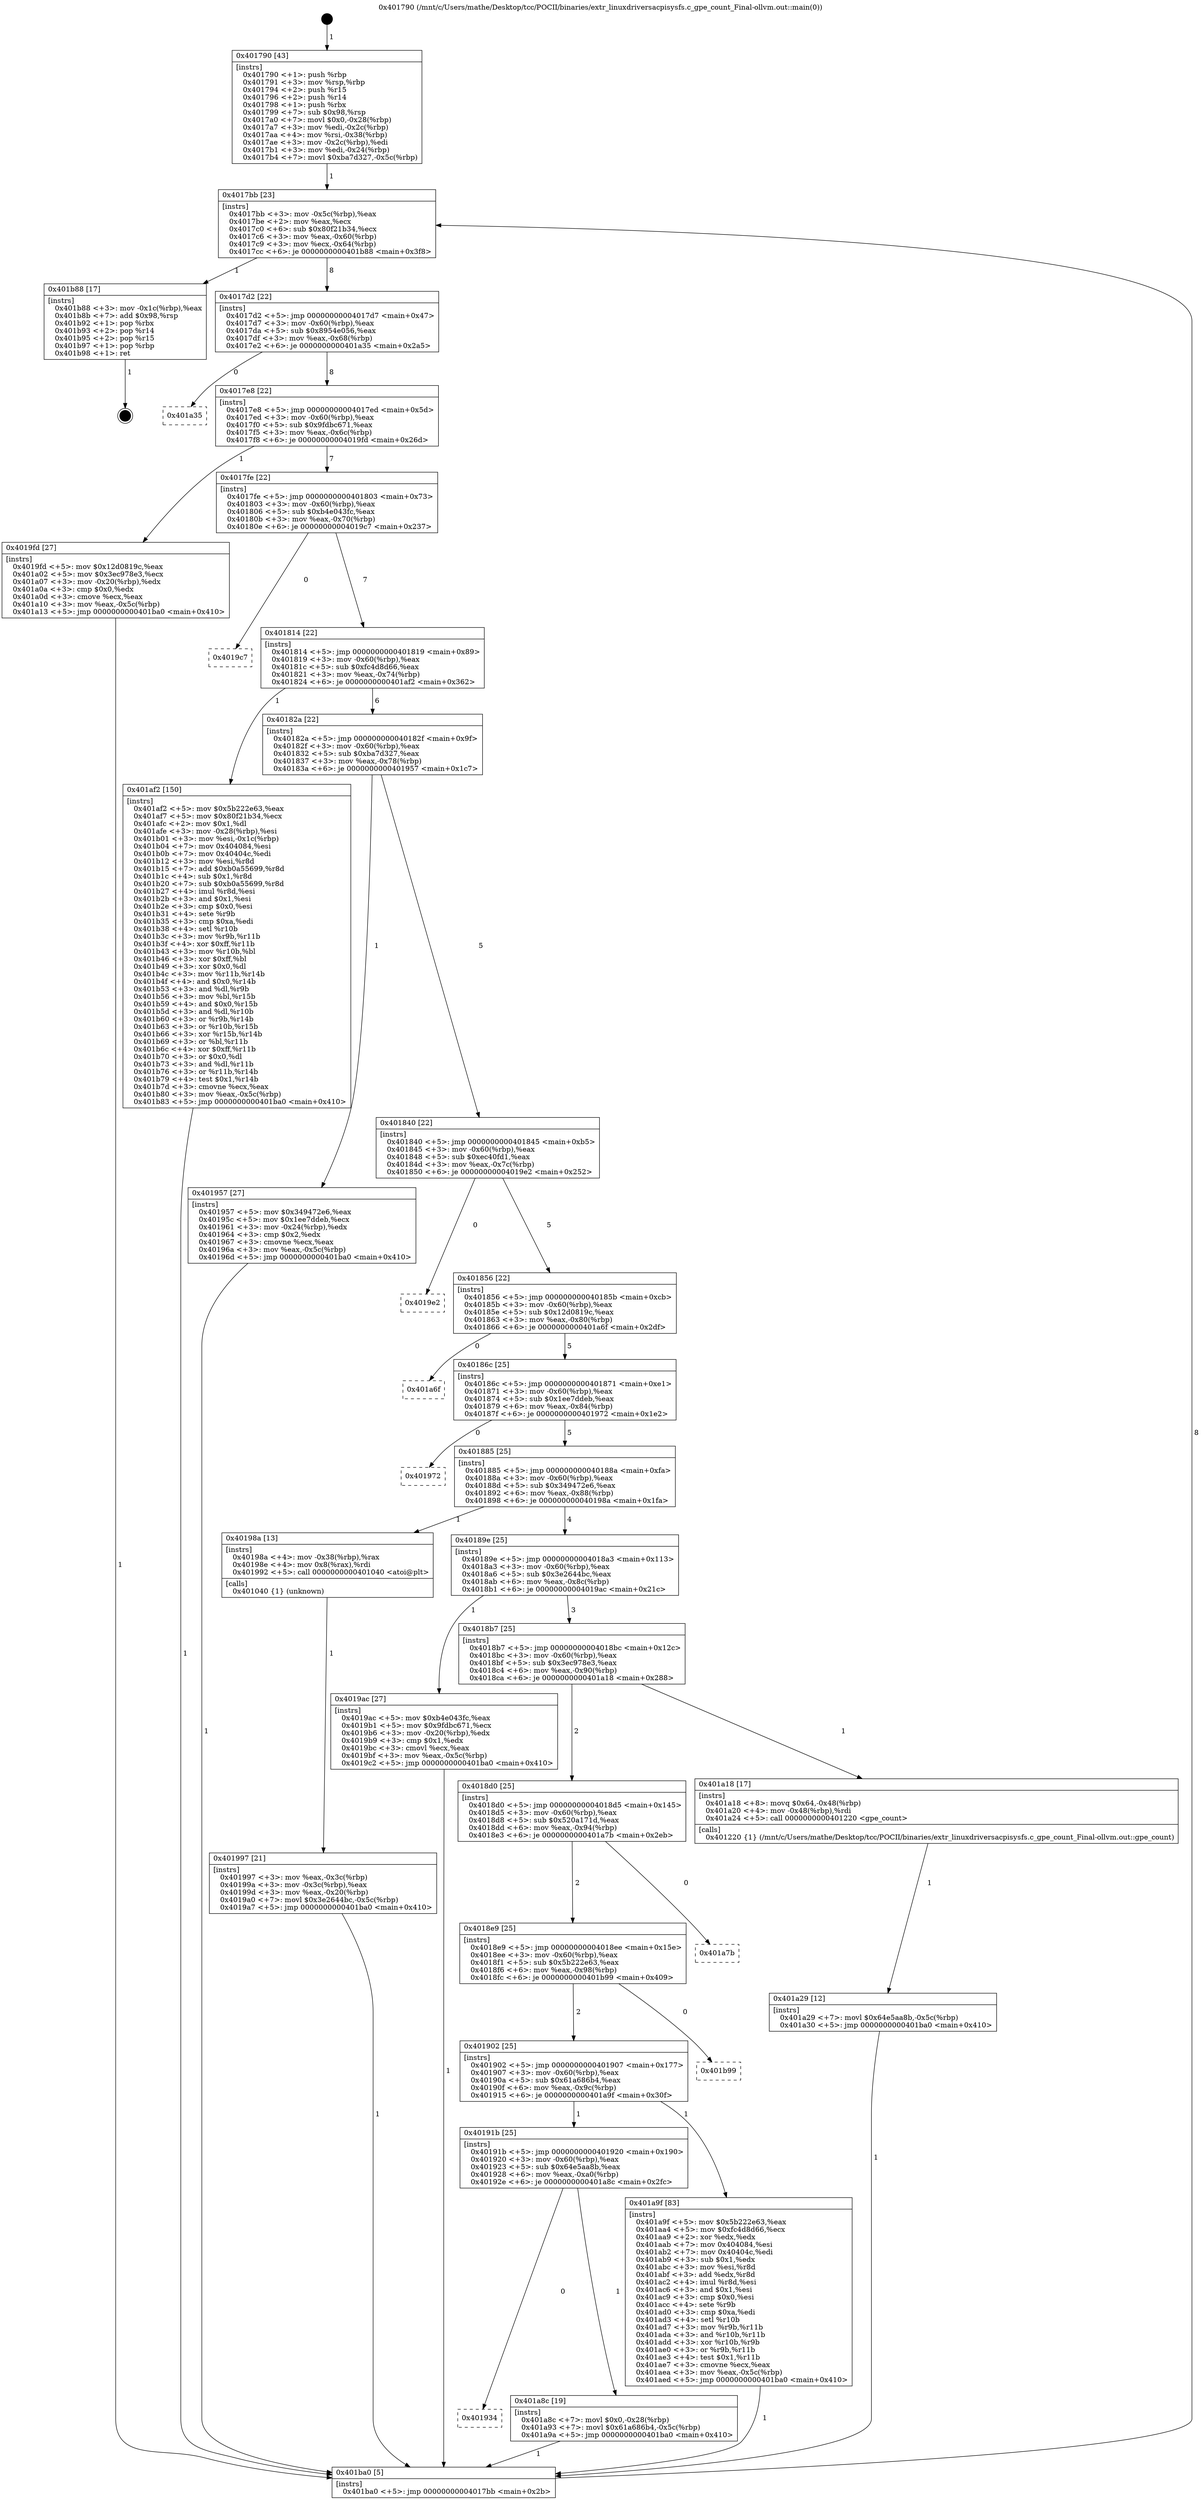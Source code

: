 digraph "0x401790" {
  label = "0x401790 (/mnt/c/Users/mathe/Desktop/tcc/POCII/binaries/extr_linuxdriversacpisysfs.c_gpe_count_Final-ollvm.out::main(0))"
  labelloc = "t"
  node[shape=record]

  Entry [label="",width=0.3,height=0.3,shape=circle,fillcolor=black,style=filled]
  "0x4017bb" [label="{
     0x4017bb [23]\l
     | [instrs]\l
     &nbsp;&nbsp;0x4017bb \<+3\>: mov -0x5c(%rbp),%eax\l
     &nbsp;&nbsp;0x4017be \<+2\>: mov %eax,%ecx\l
     &nbsp;&nbsp;0x4017c0 \<+6\>: sub $0x80f21b34,%ecx\l
     &nbsp;&nbsp;0x4017c6 \<+3\>: mov %eax,-0x60(%rbp)\l
     &nbsp;&nbsp;0x4017c9 \<+3\>: mov %ecx,-0x64(%rbp)\l
     &nbsp;&nbsp;0x4017cc \<+6\>: je 0000000000401b88 \<main+0x3f8\>\l
  }"]
  "0x401b88" [label="{
     0x401b88 [17]\l
     | [instrs]\l
     &nbsp;&nbsp;0x401b88 \<+3\>: mov -0x1c(%rbp),%eax\l
     &nbsp;&nbsp;0x401b8b \<+7\>: add $0x98,%rsp\l
     &nbsp;&nbsp;0x401b92 \<+1\>: pop %rbx\l
     &nbsp;&nbsp;0x401b93 \<+2\>: pop %r14\l
     &nbsp;&nbsp;0x401b95 \<+2\>: pop %r15\l
     &nbsp;&nbsp;0x401b97 \<+1\>: pop %rbp\l
     &nbsp;&nbsp;0x401b98 \<+1\>: ret\l
  }"]
  "0x4017d2" [label="{
     0x4017d2 [22]\l
     | [instrs]\l
     &nbsp;&nbsp;0x4017d2 \<+5\>: jmp 00000000004017d7 \<main+0x47\>\l
     &nbsp;&nbsp;0x4017d7 \<+3\>: mov -0x60(%rbp),%eax\l
     &nbsp;&nbsp;0x4017da \<+5\>: sub $0x8954e056,%eax\l
     &nbsp;&nbsp;0x4017df \<+3\>: mov %eax,-0x68(%rbp)\l
     &nbsp;&nbsp;0x4017e2 \<+6\>: je 0000000000401a35 \<main+0x2a5\>\l
  }"]
  Exit [label="",width=0.3,height=0.3,shape=circle,fillcolor=black,style=filled,peripheries=2]
  "0x401a35" [label="{
     0x401a35\l
  }", style=dashed]
  "0x4017e8" [label="{
     0x4017e8 [22]\l
     | [instrs]\l
     &nbsp;&nbsp;0x4017e8 \<+5\>: jmp 00000000004017ed \<main+0x5d\>\l
     &nbsp;&nbsp;0x4017ed \<+3\>: mov -0x60(%rbp),%eax\l
     &nbsp;&nbsp;0x4017f0 \<+5\>: sub $0x9fdbc671,%eax\l
     &nbsp;&nbsp;0x4017f5 \<+3\>: mov %eax,-0x6c(%rbp)\l
     &nbsp;&nbsp;0x4017f8 \<+6\>: je 00000000004019fd \<main+0x26d\>\l
  }"]
  "0x401934" [label="{
     0x401934\l
  }", style=dashed]
  "0x4019fd" [label="{
     0x4019fd [27]\l
     | [instrs]\l
     &nbsp;&nbsp;0x4019fd \<+5\>: mov $0x12d0819c,%eax\l
     &nbsp;&nbsp;0x401a02 \<+5\>: mov $0x3ec978e3,%ecx\l
     &nbsp;&nbsp;0x401a07 \<+3\>: mov -0x20(%rbp),%edx\l
     &nbsp;&nbsp;0x401a0a \<+3\>: cmp $0x0,%edx\l
     &nbsp;&nbsp;0x401a0d \<+3\>: cmove %ecx,%eax\l
     &nbsp;&nbsp;0x401a10 \<+3\>: mov %eax,-0x5c(%rbp)\l
     &nbsp;&nbsp;0x401a13 \<+5\>: jmp 0000000000401ba0 \<main+0x410\>\l
  }"]
  "0x4017fe" [label="{
     0x4017fe [22]\l
     | [instrs]\l
     &nbsp;&nbsp;0x4017fe \<+5\>: jmp 0000000000401803 \<main+0x73\>\l
     &nbsp;&nbsp;0x401803 \<+3\>: mov -0x60(%rbp),%eax\l
     &nbsp;&nbsp;0x401806 \<+5\>: sub $0xb4e043fc,%eax\l
     &nbsp;&nbsp;0x40180b \<+3\>: mov %eax,-0x70(%rbp)\l
     &nbsp;&nbsp;0x40180e \<+6\>: je 00000000004019c7 \<main+0x237\>\l
  }"]
  "0x401a8c" [label="{
     0x401a8c [19]\l
     | [instrs]\l
     &nbsp;&nbsp;0x401a8c \<+7\>: movl $0x0,-0x28(%rbp)\l
     &nbsp;&nbsp;0x401a93 \<+7\>: movl $0x61a686b4,-0x5c(%rbp)\l
     &nbsp;&nbsp;0x401a9a \<+5\>: jmp 0000000000401ba0 \<main+0x410\>\l
  }"]
  "0x4019c7" [label="{
     0x4019c7\l
  }", style=dashed]
  "0x401814" [label="{
     0x401814 [22]\l
     | [instrs]\l
     &nbsp;&nbsp;0x401814 \<+5\>: jmp 0000000000401819 \<main+0x89\>\l
     &nbsp;&nbsp;0x401819 \<+3\>: mov -0x60(%rbp),%eax\l
     &nbsp;&nbsp;0x40181c \<+5\>: sub $0xfc4d8d66,%eax\l
     &nbsp;&nbsp;0x401821 \<+3\>: mov %eax,-0x74(%rbp)\l
     &nbsp;&nbsp;0x401824 \<+6\>: je 0000000000401af2 \<main+0x362\>\l
  }"]
  "0x40191b" [label="{
     0x40191b [25]\l
     | [instrs]\l
     &nbsp;&nbsp;0x40191b \<+5\>: jmp 0000000000401920 \<main+0x190\>\l
     &nbsp;&nbsp;0x401920 \<+3\>: mov -0x60(%rbp),%eax\l
     &nbsp;&nbsp;0x401923 \<+5\>: sub $0x64e5aa8b,%eax\l
     &nbsp;&nbsp;0x401928 \<+6\>: mov %eax,-0xa0(%rbp)\l
     &nbsp;&nbsp;0x40192e \<+6\>: je 0000000000401a8c \<main+0x2fc\>\l
  }"]
  "0x401af2" [label="{
     0x401af2 [150]\l
     | [instrs]\l
     &nbsp;&nbsp;0x401af2 \<+5\>: mov $0x5b222e63,%eax\l
     &nbsp;&nbsp;0x401af7 \<+5\>: mov $0x80f21b34,%ecx\l
     &nbsp;&nbsp;0x401afc \<+2\>: mov $0x1,%dl\l
     &nbsp;&nbsp;0x401afe \<+3\>: mov -0x28(%rbp),%esi\l
     &nbsp;&nbsp;0x401b01 \<+3\>: mov %esi,-0x1c(%rbp)\l
     &nbsp;&nbsp;0x401b04 \<+7\>: mov 0x404084,%esi\l
     &nbsp;&nbsp;0x401b0b \<+7\>: mov 0x40404c,%edi\l
     &nbsp;&nbsp;0x401b12 \<+3\>: mov %esi,%r8d\l
     &nbsp;&nbsp;0x401b15 \<+7\>: add $0xb0a55699,%r8d\l
     &nbsp;&nbsp;0x401b1c \<+4\>: sub $0x1,%r8d\l
     &nbsp;&nbsp;0x401b20 \<+7\>: sub $0xb0a55699,%r8d\l
     &nbsp;&nbsp;0x401b27 \<+4\>: imul %r8d,%esi\l
     &nbsp;&nbsp;0x401b2b \<+3\>: and $0x1,%esi\l
     &nbsp;&nbsp;0x401b2e \<+3\>: cmp $0x0,%esi\l
     &nbsp;&nbsp;0x401b31 \<+4\>: sete %r9b\l
     &nbsp;&nbsp;0x401b35 \<+3\>: cmp $0xa,%edi\l
     &nbsp;&nbsp;0x401b38 \<+4\>: setl %r10b\l
     &nbsp;&nbsp;0x401b3c \<+3\>: mov %r9b,%r11b\l
     &nbsp;&nbsp;0x401b3f \<+4\>: xor $0xff,%r11b\l
     &nbsp;&nbsp;0x401b43 \<+3\>: mov %r10b,%bl\l
     &nbsp;&nbsp;0x401b46 \<+3\>: xor $0xff,%bl\l
     &nbsp;&nbsp;0x401b49 \<+3\>: xor $0x0,%dl\l
     &nbsp;&nbsp;0x401b4c \<+3\>: mov %r11b,%r14b\l
     &nbsp;&nbsp;0x401b4f \<+4\>: and $0x0,%r14b\l
     &nbsp;&nbsp;0x401b53 \<+3\>: and %dl,%r9b\l
     &nbsp;&nbsp;0x401b56 \<+3\>: mov %bl,%r15b\l
     &nbsp;&nbsp;0x401b59 \<+4\>: and $0x0,%r15b\l
     &nbsp;&nbsp;0x401b5d \<+3\>: and %dl,%r10b\l
     &nbsp;&nbsp;0x401b60 \<+3\>: or %r9b,%r14b\l
     &nbsp;&nbsp;0x401b63 \<+3\>: or %r10b,%r15b\l
     &nbsp;&nbsp;0x401b66 \<+3\>: xor %r15b,%r14b\l
     &nbsp;&nbsp;0x401b69 \<+3\>: or %bl,%r11b\l
     &nbsp;&nbsp;0x401b6c \<+4\>: xor $0xff,%r11b\l
     &nbsp;&nbsp;0x401b70 \<+3\>: or $0x0,%dl\l
     &nbsp;&nbsp;0x401b73 \<+3\>: and %dl,%r11b\l
     &nbsp;&nbsp;0x401b76 \<+3\>: or %r11b,%r14b\l
     &nbsp;&nbsp;0x401b79 \<+4\>: test $0x1,%r14b\l
     &nbsp;&nbsp;0x401b7d \<+3\>: cmovne %ecx,%eax\l
     &nbsp;&nbsp;0x401b80 \<+3\>: mov %eax,-0x5c(%rbp)\l
     &nbsp;&nbsp;0x401b83 \<+5\>: jmp 0000000000401ba0 \<main+0x410\>\l
  }"]
  "0x40182a" [label="{
     0x40182a [22]\l
     | [instrs]\l
     &nbsp;&nbsp;0x40182a \<+5\>: jmp 000000000040182f \<main+0x9f\>\l
     &nbsp;&nbsp;0x40182f \<+3\>: mov -0x60(%rbp),%eax\l
     &nbsp;&nbsp;0x401832 \<+5\>: sub $0xba7d327,%eax\l
     &nbsp;&nbsp;0x401837 \<+3\>: mov %eax,-0x78(%rbp)\l
     &nbsp;&nbsp;0x40183a \<+6\>: je 0000000000401957 \<main+0x1c7\>\l
  }"]
  "0x401a9f" [label="{
     0x401a9f [83]\l
     | [instrs]\l
     &nbsp;&nbsp;0x401a9f \<+5\>: mov $0x5b222e63,%eax\l
     &nbsp;&nbsp;0x401aa4 \<+5\>: mov $0xfc4d8d66,%ecx\l
     &nbsp;&nbsp;0x401aa9 \<+2\>: xor %edx,%edx\l
     &nbsp;&nbsp;0x401aab \<+7\>: mov 0x404084,%esi\l
     &nbsp;&nbsp;0x401ab2 \<+7\>: mov 0x40404c,%edi\l
     &nbsp;&nbsp;0x401ab9 \<+3\>: sub $0x1,%edx\l
     &nbsp;&nbsp;0x401abc \<+3\>: mov %esi,%r8d\l
     &nbsp;&nbsp;0x401abf \<+3\>: add %edx,%r8d\l
     &nbsp;&nbsp;0x401ac2 \<+4\>: imul %r8d,%esi\l
     &nbsp;&nbsp;0x401ac6 \<+3\>: and $0x1,%esi\l
     &nbsp;&nbsp;0x401ac9 \<+3\>: cmp $0x0,%esi\l
     &nbsp;&nbsp;0x401acc \<+4\>: sete %r9b\l
     &nbsp;&nbsp;0x401ad0 \<+3\>: cmp $0xa,%edi\l
     &nbsp;&nbsp;0x401ad3 \<+4\>: setl %r10b\l
     &nbsp;&nbsp;0x401ad7 \<+3\>: mov %r9b,%r11b\l
     &nbsp;&nbsp;0x401ada \<+3\>: and %r10b,%r11b\l
     &nbsp;&nbsp;0x401add \<+3\>: xor %r10b,%r9b\l
     &nbsp;&nbsp;0x401ae0 \<+3\>: or %r9b,%r11b\l
     &nbsp;&nbsp;0x401ae3 \<+4\>: test $0x1,%r11b\l
     &nbsp;&nbsp;0x401ae7 \<+3\>: cmovne %ecx,%eax\l
     &nbsp;&nbsp;0x401aea \<+3\>: mov %eax,-0x5c(%rbp)\l
     &nbsp;&nbsp;0x401aed \<+5\>: jmp 0000000000401ba0 \<main+0x410\>\l
  }"]
  "0x401957" [label="{
     0x401957 [27]\l
     | [instrs]\l
     &nbsp;&nbsp;0x401957 \<+5\>: mov $0x349472e6,%eax\l
     &nbsp;&nbsp;0x40195c \<+5\>: mov $0x1ee7ddeb,%ecx\l
     &nbsp;&nbsp;0x401961 \<+3\>: mov -0x24(%rbp),%edx\l
     &nbsp;&nbsp;0x401964 \<+3\>: cmp $0x2,%edx\l
     &nbsp;&nbsp;0x401967 \<+3\>: cmovne %ecx,%eax\l
     &nbsp;&nbsp;0x40196a \<+3\>: mov %eax,-0x5c(%rbp)\l
     &nbsp;&nbsp;0x40196d \<+5\>: jmp 0000000000401ba0 \<main+0x410\>\l
  }"]
  "0x401840" [label="{
     0x401840 [22]\l
     | [instrs]\l
     &nbsp;&nbsp;0x401840 \<+5\>: jmp 0000000000401845 \<main+0xb5\>\l
     &nbsp;&nbsp;0x401845 \<+3\>: mov -0x60(%rbp),%eax\l
     &nbsp;&nbsp;0x401848 \<+5\>: sub $0xec40fd1,%eax\l
     &nbsp;&nbsp;0x40184d \<+3\>: mov %eax,-0x7c(%rbp)\l
     &nbsp;&nbsp;0x401850 \<+6\>: je 00000000004019e2 \<main+0x252\>\l
  }"]
  "0x401ba0" [label="{
     0x401ba0 [5]\l
     | [instrs]\l
     &nbsp;&nbsp;0x401ba0 \<+5\>: jmp 00000000004017bb \<main+0x2b\>\l
  }"]
  "0x401790" [label="{
     0x401790 [43]\l
     | [instrs]\l
     &nbsp;&nbsp;0x401790 \<+1\>: push %rbp\l
     &nbsp;&nbsp;0x401791 \<+3\>: mov %rsp,%rbp\l
     &nbsp;&nbsp;0x401794 \<+2\>: push %r15\l
     &nbsp;&nbsp;0x401796 \<+2\>: push %r14\l
     &nbsp;&nbsp;0x401798 \<+1\>: push %rbx\l
     &nbsp;&nbsp;0x401799 \<+7\>: sub $0x98,%rsp\l
     &nbsp;&nbsp;0x4017a0 \<+7\>: movl $0x0,-0x28(%rbp)\l
     &nbsp;&nbsp;0x4017a7 \<+3\>: mov %edi,-0x2c(%rbp)\l
     &nbsp;&nbsp;0x4017aa \<+4\>: mov %rsi,-0x38(%rbp)\l
     &nbsp;&nbsp;0x4017ae \<+3\>: mov -0x2c(%rbp),%edi\l
     &nbsp;&nbsp;0x4017b1 \<+3\>: mov %edi,-0x24(%rbp)\l
     &nbsp;&nbsp;0x4017b4 \<+7\>: movl $0xba7d327,-0x5c(%rbp)\l
  }"]
  "0x401902" [label="{
     0x401902 [25]\l
     | [instrs]\l
     &nbsp;&nbsp;0x401902 \<+5\>: jmp 0000000000401907 \<main+0x177\>\l
     &nbsp;&nbsp;0x401907 \<+3\>: mov -0x60(%rbp),%eax\l
     &nbsp;&nbsp;0x40190a \<+5\>: sub $0x61a686b4,%eax\l
     &nbsp;&nbsp;0x40190f \<+6\>: mov %eax,-0x9c(%rbp)\l
     &nbsp;&nbsp;0x401915 \<+6\>: je 0000000000401a9f \<main+0x30f\>\l
  }"]
  "0x4019e2" [label="{
     0x4019e2\l
  }", style=dashed]
  "0x401856" [label="{
     0x401856 [22]\l
     | [instrs]\l
     &nbsp;&nbsp;0x401856 \<+5\>: jmp 000000000040185b \<main+0xcb\>\l
     &nbsp;&nbsp;0x40185b \<+3\>: mov -0x60(%rbp),%eax\l
     &nbsp;&nbsp;0x40185e \<+5\>: sub $0x12d0819c,%eax\l
     &nbsp;&nbsp;0x401863 \<+3\>: mov %eax,-0x80(%rbp)\l
     &nbsp;&nbsp;0x401866 \<+6\>: je 0000000000401a6f \<main+0x2df\>\l
  }"]
  "0x401b99" [label="{
     0x401b99\l
  }", style=dashed]
  "0x401a6f" [label="{
     0x401a6f\l
  }", style=dashed]
  "0x40186c" [label="{
     0x40186c [25]\l
     | [instrs]\l
     &nbsp;&nbsp;0x40186c \<+5\>: jmp 0000000000401871 \<main+0xe1\>\l
     &nbsp;&nbsp;0x401871 \<+3\>: mov -0x60(%rbp),%eax\l
     &nbsp;&nbsp;0x401874 \<+5\>: sub $0x1ee7ddeb,%eax\l
     &nbsp;&nbsp;0x401879 \<+6\>: mov %eax,-0x84(%rbp)\l
     &nbsp;&nbsp;0x40187f \<+6\>: je 0000000000401972 \<main+0x1e2\>\l
  }"]
  "0x4018e9" [label="{
     0x4018e9 [25]\l
     | [instrs]\l
     &nbsp;&nbsp;0x4018e9 \<+5\>: jmp 00000000004018ee \<main+0x15e\>\l
     &nbsp;&nbsp;0x4018ee \<+3\>: mov -0x60(%rbp),%eax\l
     &nbsp;&nbsp;0x4018f1 \<+5\>: sub $0x5b222e63,%eax\l
     &nbsp;&nbsp;0x4018f6 \<+6\>: mov %eax,-0x98(%rbp)\l
     &nbsp;&nbsp;0x4018fc \<+6\>: je 0000000000401b99 \<main+0x409\>\l
  }"]
  "0x401972" [label="{
     0x401972\l
  }", style=dashed]
  "0x401885" [label="{
     0x401885 [25]\l
     | [instrs]\l
     &nbsp;&nbsp;0x401885 \<+5\>: jmp 000000000040188a \<main+0xfa\>\l
     &nbsp;&nbsp;0x40188a \<+3\>: mov -0x60(%rbp),%eax\l
     &nbsp;&nbsp;0x40188d \<+5\>: sub $0x349472e6,%eax\l
     &nbsp;&nbsp;0x401892 \<+6\>: mov %eax,-0x88(%rbp)\l
     &nbsp;&nbsp;0x401898 \<+6\>: je 000000000040198a \<main+0x1fa\>\l
  }"]
  "0x401a7b" [label="{
     0x401a7b\l
  }", style=dashed]
  "0x40198a" [label="{
     0x40198a [13]\l
     | [instrs]\l
     &nbsp;&nbsp;0x40198a \<+4\>: mov -0x38(%rbp),%rax\l
     &nbsp;&nbsp;0x40198e \<+4\>: mov 0x8(%rax),%rdi\l
     &nbsp;&nbsp;0x401992 \<+5\>: call 0000000000401040 \<atoi@plt\>\l
     | [calls]\l
     &nbsp;&nbsp;0x401040 \{1\} (unknown)\l
  }"]
  "0x40189e" [label="{
     0x40189e [25]\l
     | [instrs]\l
     &nbsp;&nbsp;0x40189e \<+5\>: jmp 00000000004018a3 \<main+0x113\>\l
     &nbsp;&nbsp;0x4018a3 \<+3\>: mov -0x60(%rbp),%eax\l
     &nbsp;&nbsp;0x4018a6 \<+5\>: sub $0x3e2644bc,%eax\l
     &nbsp;&nbsp;0x4018ab \<+6\>: mov %eax,-0x8c(%rbp)\l
     &nbsp;&nbsp;0x4018b1 \<+6\>: je 00000000004019ac \<main+0x21c\>\l
  }"]
  "0x401997" [label="{
     0x401997 [21]\l
     | [instrs]\l
     &nbsp;&nbsp;0x401997 \<+3\>: mov %eax,-0x3c(%rbp)\l
     &nbsp;&nbsp;0x40199a \<+3\>: mov -0x3c(%rbp),%eax\l
     &nbsp;&nbsp;0x40199d \<+3\>: mov %eax,-0x20(%rbp)\l
     &nbsp;&nbsp;0x4019a0 \<+7\>: movl $0x3e2644bc,-0x5c(%rbp)\l
     &nbsp;&nbsp;0x4019a7 \<+5\>: jmp 0000000000401ba0 \<main+0x410\>\l
  }"]
  "0x401a29" [label="{
     0x401a29 [12]\l
     | [instrs]\l
     &nbsp;&nbsp;0x401a29 \<+7\>: movl $0x64e5aa8b,-0x5c(%rbp)\l
     &nbsp;&nbsp;0x401a30 \<+5\>: jmp 0000000000401ba0 \<main+0x410\>\l
  }"]
  "0x4019ac" [label="{
     0x4019ac [27]\l
     | [instrs]\l
     &nbsp;&nbsp;0x4019ac \<+5\>: mov $0xb4e043fc,%eax\l
     &nbsp;&nbsp;0x4019b1 \<+5\>: mov $0x9fdbc671,%ecx\l
     &nbsp;&nbsp;0x4019b6 \<+3\>: mov -0x20(%rbp),%edx\l
     &nbsp;&nbsp;0x4019b9 \<+3\>: cmp $0x1,%edx\l
     &nbsp;&nbsp;0x4019bc \<+3\>: cmovl %ecx,%eax\l
     &nbsp;&nbsp;0x4019bf \<+3\>: mov %eax,-0x5c(%rbp)\l
     &nbsp;&nbsp;0x4019c2 \<+5\>: jmp 0000000000401ba0 \<main+0x410\>\l
  }"]
  "0x4018b7" [label="{
     0x4018b7 [25]\l
     | [instrs]\l
     &nbsp;&nbsp;0x4018b7 \<+5\>: jmp 00000000004018bc \<main+0x12c\>\l
     &nbsp;&nbsp;0x4018bc \<+3\>: mov -0x60(%rbp),%eax\l
     &nbsp;&nbsp;0x4018bf \<+5\>: sub $0x3ec978e3,%eax\l
     &nbsp;&nbsp;0x4018c4 \<+6\>: mov %eax,-0x90(%rbp)\l
     &nbsp;&nbsp;0x4018ca \<+6\>: je 0000000000401a18 \<main+0x288\>\l
  }"]
  "0x4018d0" [label="{
     0x4018d0 [25]\l
     | [instrs]\l
     &nbsp;&nbsp;0x4018d0 \<+5\>: jmp 00000000004018d5 \<main+0x145\>\l
     &nbsp;&nbsp;0x4018d5 \<+3\>: mov -0x60(%rbp),%eax\l
     &nbsp;&nbsp;0x4018d8 \<+5\>: sub $0x520a171d,%eax\l
     &nbsp;&nbsp;0x4018dd \<+6\>: mov %eax,-0x94(%rbp)\l
     &nbsp;&nbsp;0x4018e3 \<+6\>: je 0000000000401a7b \<main+0x2eb\>\l
  }"]
  "0x401a18" [label="{
     0x401a18 [17]\l
     | [instrs]\l
     &nbsp;&nbsp;0x401a18 \<+8\>: movq $0x64,-0x48(%rbp)\l
     &nbsp;&nbsp;0x401a20 \<+4\>: mov -0x48(%rbp),%rdi\l
     &nbsp;&nbsp;0x401a24 \<+5\>: call 0000000000401220 \<gpe_count\>\l
     | [calls]\l
     &nbsp;&nbsp;0x401220 \{1\} (/mnt/c/Users/mathe/Desktop/tcc/POCII/binaries/extr_linuxdriversacpisysfs.c_gpe_count_Final-ollvm.out::gpe_count)\l
  }"]
  Entry -> "0x401790" [label=" 1"]
  "0x4017bb" -> "0x401b88" [label=" 1"]
  "0x4017bb" -> "0x4017d2" [label=" 8"]
  "0x401b88" -> Exit [label=" 1"]
  "0x4017d2" -> "0x401a35" [label=" 0"]
  "0x4017d2" -> "0x4017e8" [label=" 8"]
  "0x401af2" -> "0x401ba0" [label=" 1"]
  "0x4017e8" -> "0x4019fd" [label=" 1"]
  "0x4017e8" -> "0x4017fe" [label=" 7"]
  "0x401a9f" -> "0x401ba0" [label=" 1"]
  "0x4017fe" -> "0x4019c7" [label=" 0"]
  "0x4017fe" -> "0x401814" [label=" 7"]
  "0x401a8c" -> "0x401ba0" [label=" 1"]
  "0x401814" -> "0x401af2" [label=" 1"]
  "0x401814" -> "0x40182a" [label=" 6"]
  "0x40191b" -> "0x401a8c" [label=" 1"]
  "0x40182a" -> "0x401957" [label=" 1"]
  "0x40182a" -> "0x401840" [label=" 5"]
  "0x401957" -> "0x401ba0" [label=" 1"]
  "0x401790" -> "0x4017bb" [label=" 1"]
  "0x401ba0" -> "0x4017bb" [label=" 8"]
  "0x40191b" -> "0x401934" [label=" 0"]
  "0x401840" -> "0x4019e2" [label=" 0"]
  "0x401840" -> "0x401856" [label=" 5"]
  "0x401902" -> "0x401a9f" [label=" 1"]
  "0x401856" -> "0x401a6f" [label=" 0"]
  "0x401856" -> "0x40186c" [label=" 5"]
  "0x401902" -> "0x40191b" [label=" 1"]
  "0x40186c" -> "0x401972" [label=" 0"]
  "0x40186c" -> "0x401885" [label=" 5"]
  "0x4018e9" -> "0x401b99" [label=" 0"]
  "0x401885" -> "0x40198a" [label=" 1"]
  "0x401885" -> "0x40189e" [label=" 4"]
  "0x40198a" -> "0x401997" [label=" 1"]
  "0x401997" -> "0x401ba0" [label=" 1"]
  "0x4018e9" -> "0x401902" [label=" 2"]
  "0x40189e" -> "0x4019ac" [label=" 1"]
  "0x40189e" -> "0x4018b7" [label=" 3"]
  "0x4019ac" -> "0x401ba0" [label=" 1"]
  "0x4019fd" -> "0x401ba0" [label=" 1"]
  "0x4018d0" -> "0x401a7b" [label=" 0"]
  "0x4018b7" -> "0x401a18" [label=" 1"]
  "0x4018b7" -> "0x4018d0" [label=" 2"]
  "0x401a18" -> "0x401a29" [label=" 1"]
  "0x401a29" -> "0x401ba0" [label=" 1"]
  "0x4018d0" -> "0x4018e9" [label=" 2"]
}
